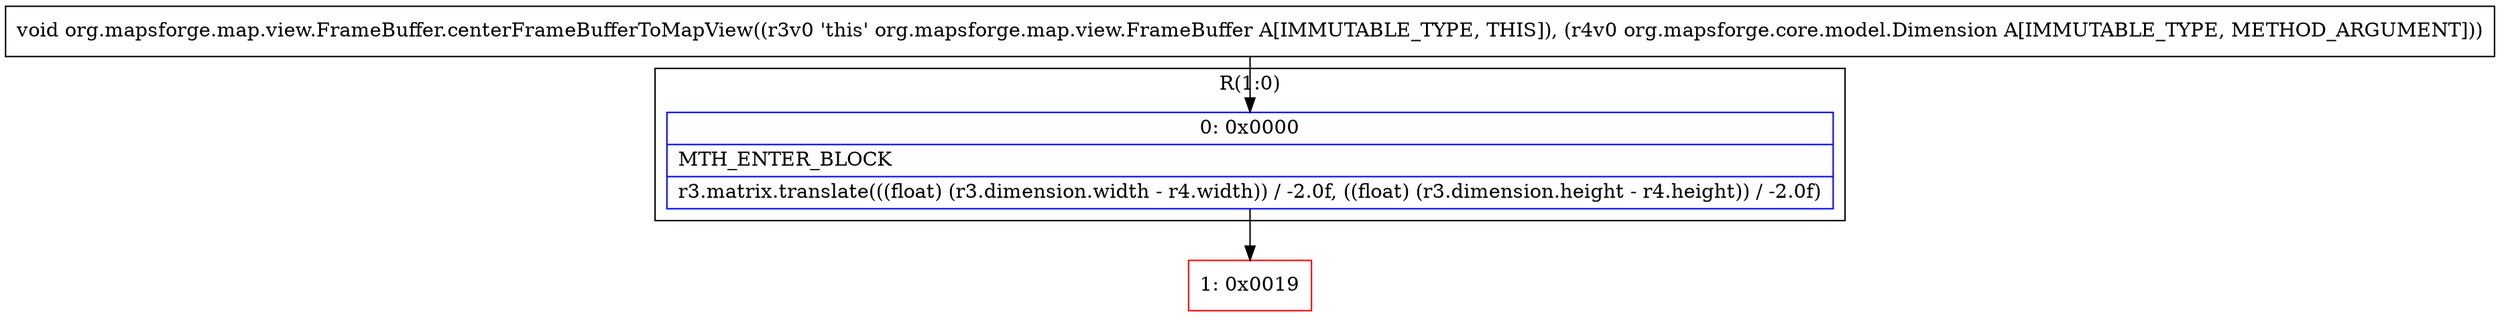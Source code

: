 digraph "CFG fororg.mapsforge.map.view.FrameBuffer.centerFrameBufferToMapView(Lorg\/mapsforge\/core\/model\/Dimension;)V" {
subgraph cluster_Region_1777959959 {
label = "R(1:0)";
node [shape=record,color=blue];
Node_0 [shape=record,label="{0\:\ 0x0000|MTH_ENTER_BLOCK\l|r3.matrix.translate(((float) (r3.dimension.width \- r4.width)) \/ \-2.0f, ((float) (r3.dimension.height \- r4.height)) \/ \-2.0f)\l}"];
}
Node_1 [shape=record,color=red,label="{1\:\ 0x0019}"];
MethodNode[shape=record,label="{void org.mapsforge.map.view.FrameBuffer.centerFrameBufferToMapView((r3v0 'this' org.mapsforge.map.view.FrameBuffer A[IMMUTABLE_TYPE, THIS]), (r4v0 org.mapsforge.core.model.Dimension A[IMMUTABLE_TYPE, METHOD_ARGUMENT])) }"];
MethodNode -> Node_0;
Node_0 -> Node_1;
}

